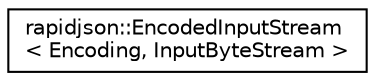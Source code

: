 digraph "Graphical Class Hierarchy"
{
 // INTERACTIVE_SVG=YES
 // LATEX_PDF_SIZE
  edge [fontname="Helvetica",fontsize="10",labelfontname="Helvetica",labelfontsize="10"];
  node [fontname="Helvetica",fontsize="10",shape=record];
  rankdir="LR";
  Node0 [label="rapidjson::EncodedInputStream\l\< Encoding, InputByteStream \>",height=0.2,width=0.4,color="black", fillcolor="white", style="filled",URL="$classrapidjson_1_1_encoded_input_stream.html",tooltip="Input byte stream wrapper with a statically bound encoding."];
}
